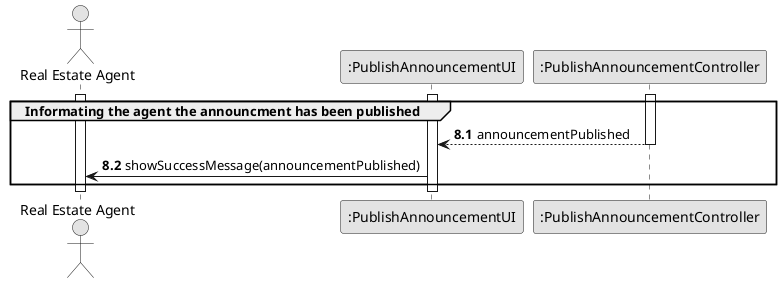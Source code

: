 @startuml
 skinparam monochrome true
 skinparam packageStyle rectangle
 skinparam shadowing false

 actor "Real Estate Agent" as Agent
 participant ":PublishAnnouncementUI" as UI
 participant ":PublishAnnouncementController" as CTRL


activate Agent
activate UI
activate CTRL
autonumber 8
autonumber 8.1
group Informating the agent the announcment has been published
CTRL --> UI : announcementPublished
deactivate CTRL
UI -> Agent : showSuccessMessage(announcementPublished)
autonumber 9
end
deactivate UI
deactivate Agent
@enduml


